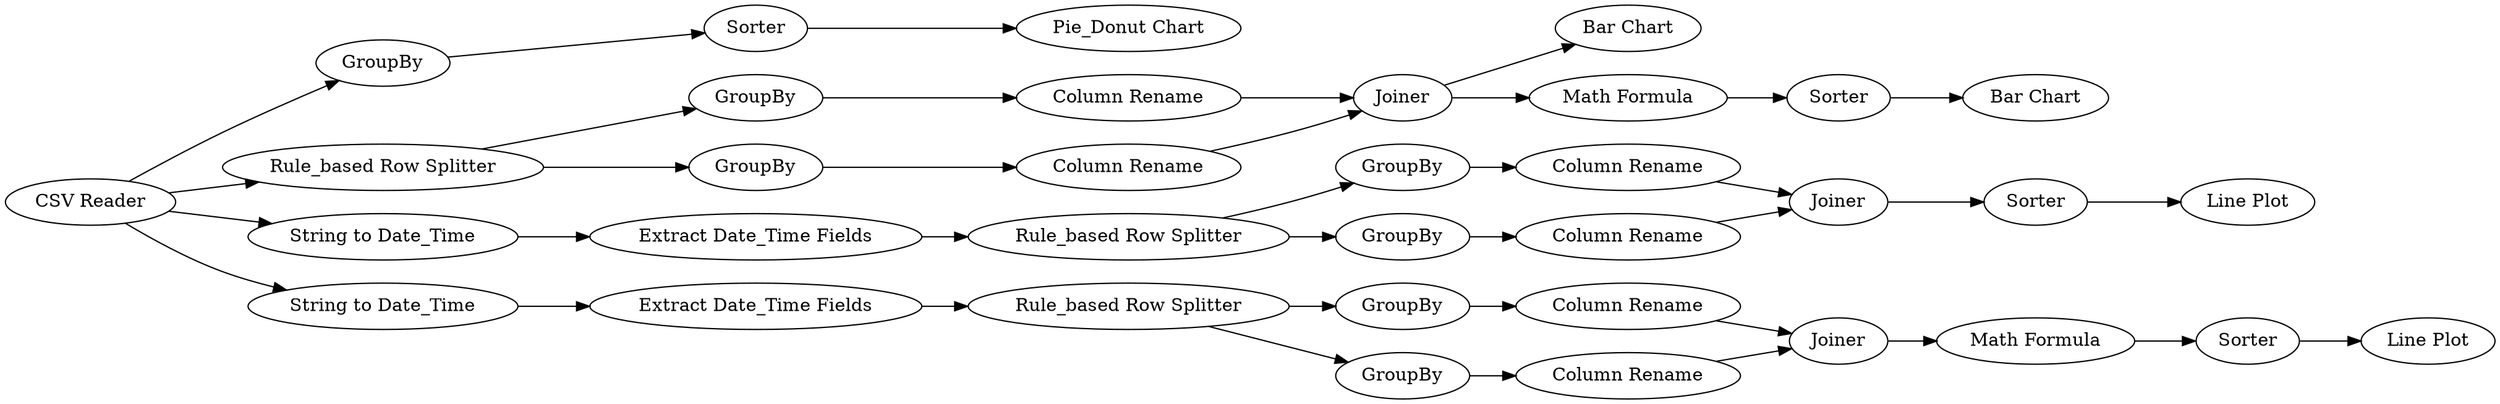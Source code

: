 digraph {
	1 [label="CSV Reader"]
	2 [label="Pie_Donut Chart"]
	3 [label=GroupBy]
	4 [label=Sorter]
	8 [label=GroupBy]
	9 [label="Rule_based Row Splitter"]
	10 [label=GroupBy]
	12 [label=Joiner]
	13 [label="Column Rename"]
	14 [label="Column Rename"]
	15 [label="Bar Chart"]
	16 [label="Math Formula"]
	17 [label="Bar Chart"]
	18 [label=Sorter]
	22 [label="String to Date_Time"]
	23 [label="Extract Date_Time Fields"]
	24 [label="Rule_based Row Splitter"]
	25 [label=GroupBy]
	26 [label=GroupBy]
	27 [label="Column Rename"]
	28 [label="Column Rename"]
	29 [label=Joiner]
	31 [label=Sorter]
	32 [label="Line Plot"]
	33 [label="String to Date_Time"]
	34 [label="Extract Date_Time Fields"]
	35 [label="Rule_based Row Splitter"]
	36 [label=GroupBy]
	37 [label=GroupBy]
	38 [label="Column Rename"]
	39 [label="Column Rename"]
	40 [label=Joiner]
	41 [label=Sorter]
	42 [label="Line Plot"]
	43 [label="Math Formula"]
	1 -> 3
	1 -> 9
	1 -> 22
	1 -> 33
	3 -> 4
	4 -> 2
	8 -> 13
	9 -> 8
	9 -> 10
	10 -> 14
	12 -> 15
	12 -> 16
	13 -> 12
	14 -> 12
	16 -> 18
	18 -> 17
	22 -> 23
	23 -> 24
	24 -> 26
	24 -> 25
	25 -> 28
	26 -> 27
	27 -> 29
	28 -> 29
	29 -> 31
	31 -> 32
	33 -> 34
	34 -> 35
	35 -> 37
	35 -> 36
	36 -> 38
	37 -> 39
	38 -> 40
	39 -> 40
	40 -> 43
	41 -> 42
	43 -> 41
	rankdir=LR
}
